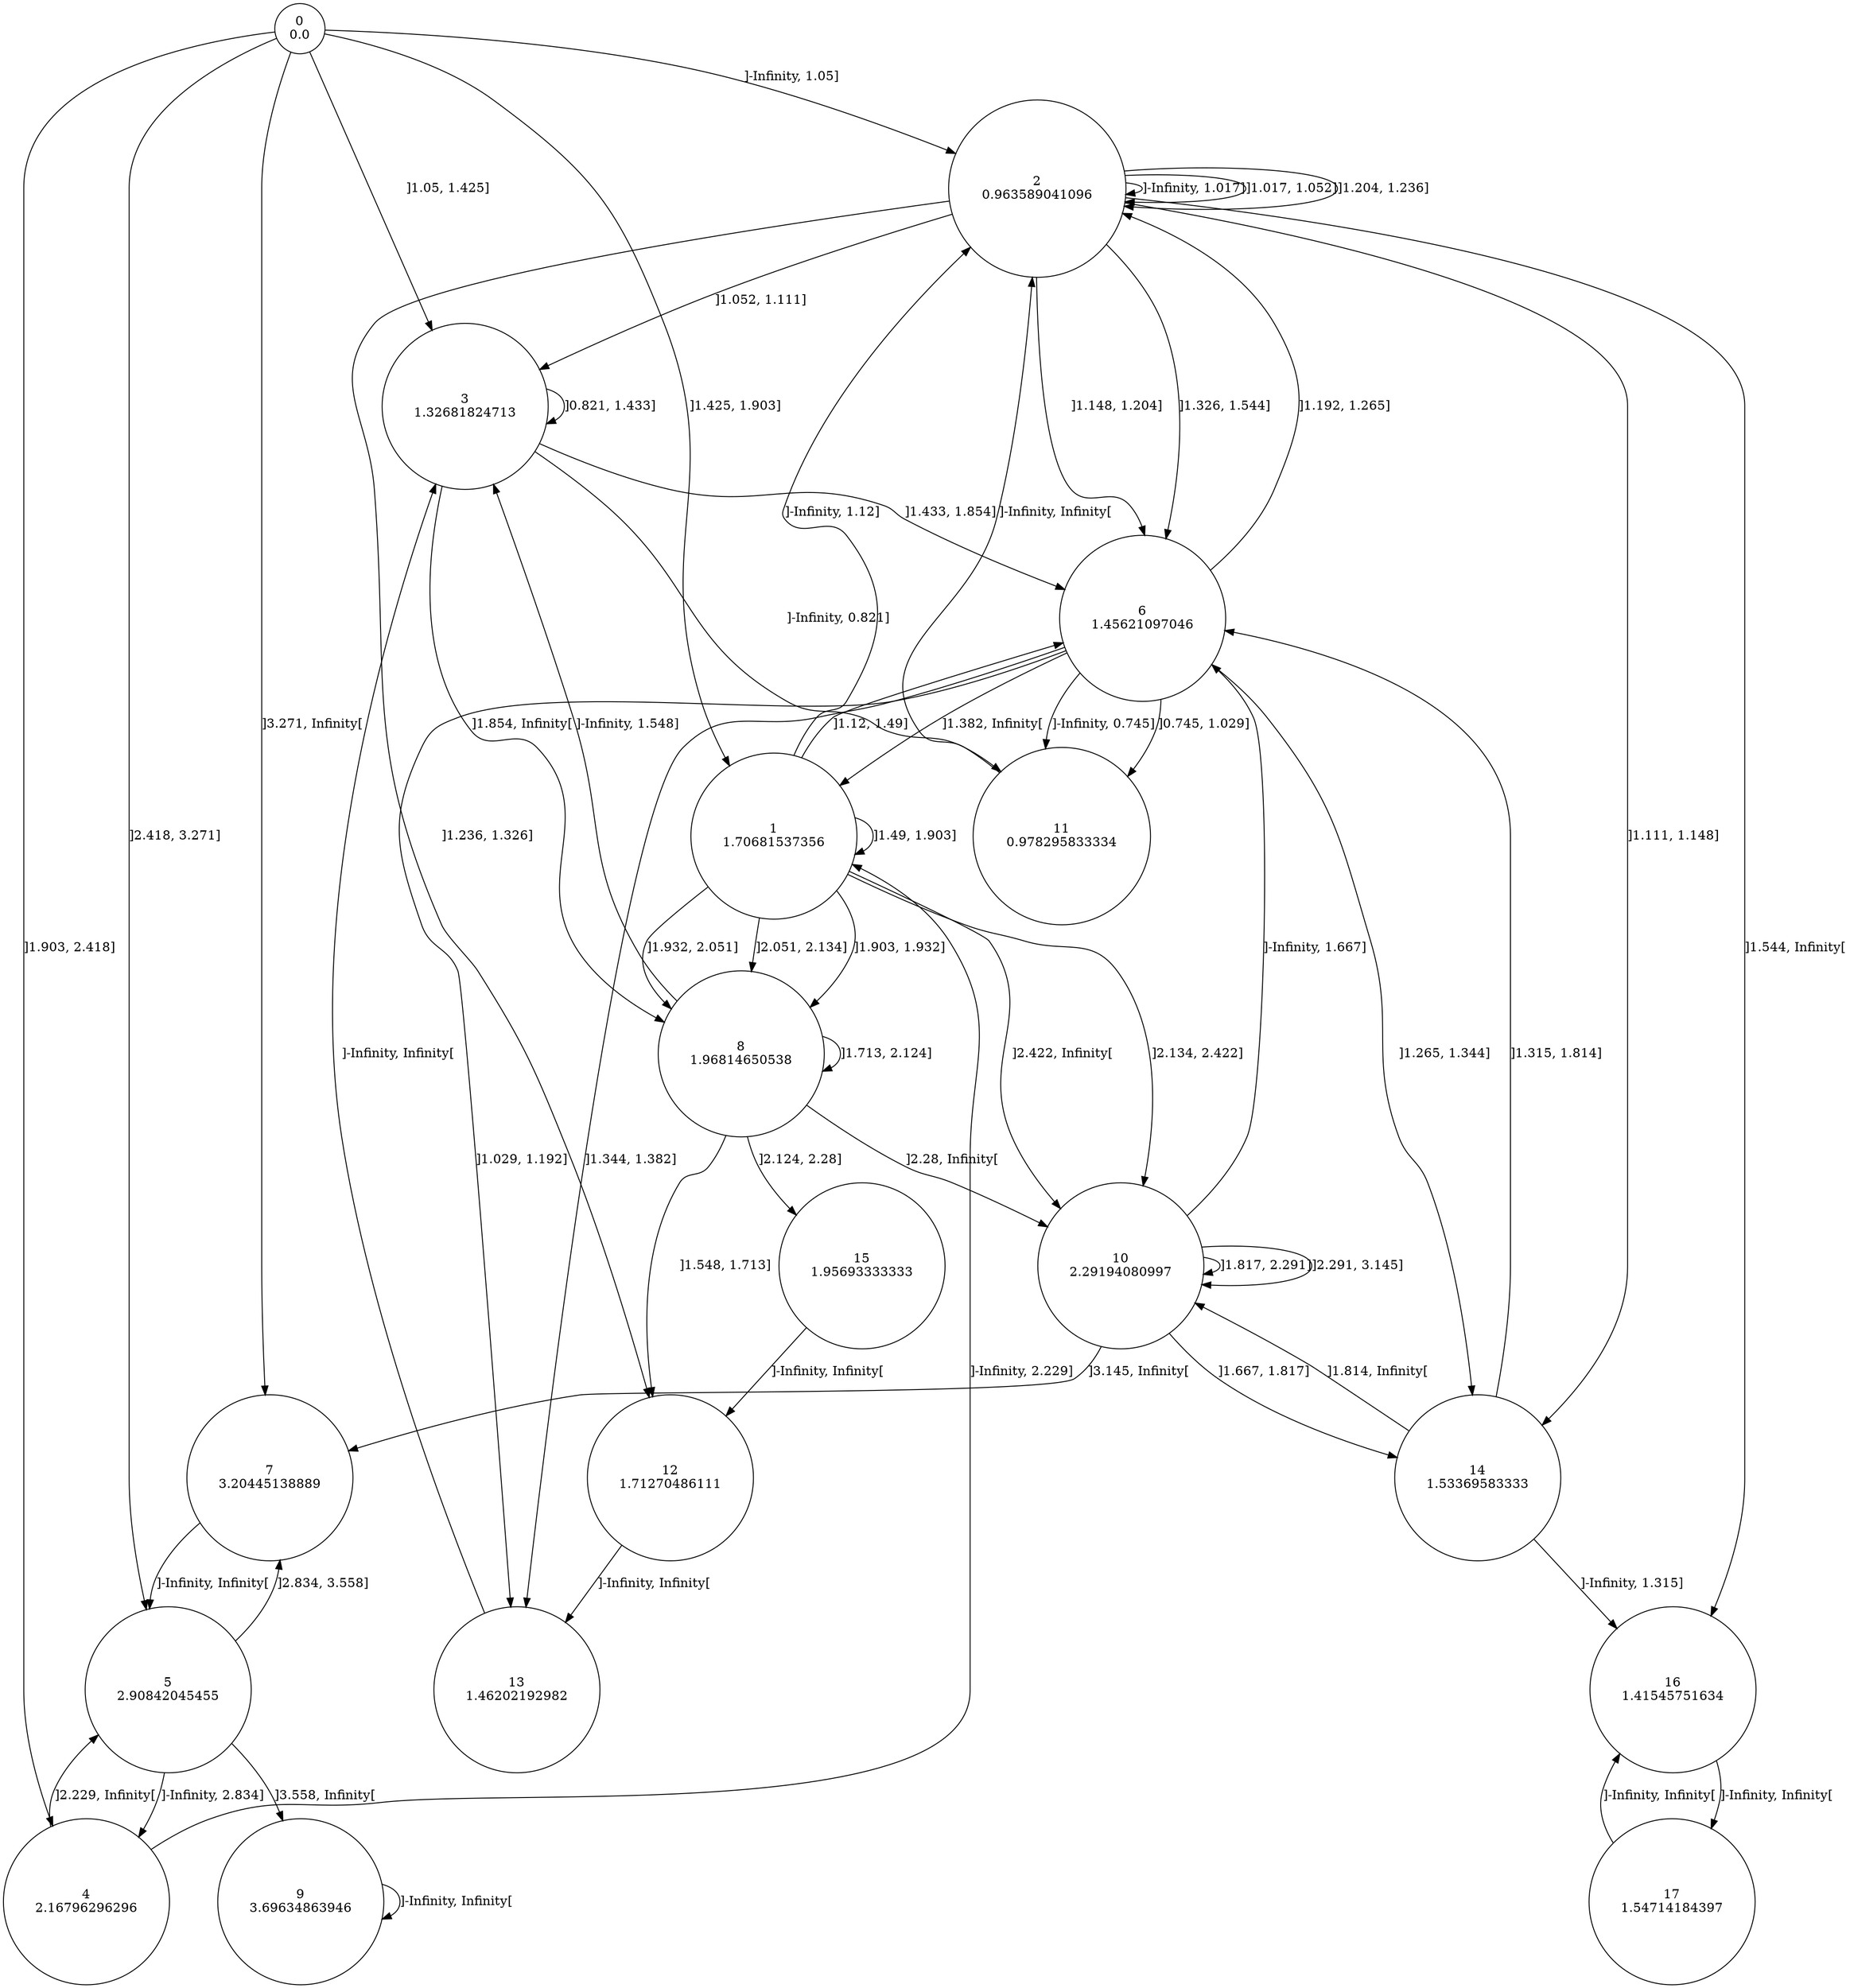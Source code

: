 digraph a {
0 [shape=circle, label="0\n0.0"];
	0 -> 2 [label="]-Infinity, 1.05]"];
	0 -> 3 [label="]1.05, 1.425]"];
	0 -> 1 [label="]1.425, 1.903]"];
	0 -> 4 [label="]1.903, 2.418]"];
	0 -> 5 [label="]2.418, 3.271]"];
	0 -> 7 [label="]3.271, Infinity["];
1 [shape=circle, label="1\n1.70681537356"];
	1 -> 2 [label="]-Infinity, 1.12]"];
	1 -> 6 [label="]1.12, 1.49]"];
	1 -> 1 [label="]1.49, 1.903]"];
	1 -> 8 [label="]1.903, 1.932]"];
	1 -> 8 [label="]1.932, 2.051]"];
	1 -> 8 [label="]2.051, 2.134]"];
	1 -> 10 [label="]2.134, 2.422]"];
	1 -> 10 [label="]2.422, Infinity["];
2 [shape=circle, label="2\n0.963589041096"];
	2 -> 2 [label="]-Infinity, 1.017]"];
	2 -> 2 [label="]1.017, 1.052]"];
	2 -> 3 [label="]1.052, 1.111]"];
	2 -> 14 [label="]1.111, 1.148]"];
	2 -> 6 [label="]1.148, 1.204]"];
	2 -> 2 [label="]1.204, 1.236]"];
	2 -> 12 [label="]1.236, 1.326]"];
	2 -> 6 [label="]1.326, 1.544]"];
	2 -> 16 [label="]1.544, Infinity["];
3 [shape=circle, label="3\n1.32681824713"];
	3 -> 11 [label="]-Infinity, 0.821]"];
	3 -> 3 [label="]0.821, 1.433]"];
	3 -> 6 [label="]1.433, 1.854]"];
	3 -> 8 [label="]1.854, Infinity["];
4 [shape=circle, label="4\n2.16796296296"];
	4 -> 1 [label="]-Infinity, 2.229]"];
	4 -> 5 [label="]2.229, Infinity["];
5 [shape=circle, label="5\n2.90842045455"];
	5 -> 4 [label="]-Infinity, 2.834]"];
	5 -> 7 [label="]2.834, 3.558]"];
	5 -> 9 [label="]3.558, Infinity["];
6 [shape=circle, label="6\n1.45621097046"];
	6 -> 11 [label="]-Infinity, 0.745]"];
	6 -> 11 [label="]0.745, 1.029]"];
	6 -> 13 [label="]1.029, 1.192]"];
	6 -> 2 [label="]1.192, 1.265]"];
	6 -> 14 [label="]1.265, 1.344]"];
	6 -> 13 [label="]1.344, 1.382]"];
	6 -> 1 [label="]1.382, Infinity["];
7 [shape=circle, label="7\n3.20445138889"];
	7 -> 5 [label="]-Infinity, Infinity["];
8 [shape=circle, label="8\n1.96814650538"];
	8 -> 3 [label="]-Infinity, 1.548]"];
	8 -> 12 [label="]1.548, 1.713]"];
	8 -> 8 [label="]1.713, 2.124]"];
	8 -> 15 [label="]2.124, 2.28]"];
	8 -> 10 [label="]2.28, Infinity["];
9 [shape=circle, label="9\n3.69634863946"];
	9 -> 9 [label="]-Infinity, Infinity["];
10 [shape=circle, label="10\n2.29194080997"];
	10 -> 6 [label="]-Infinity, 1.667]"];
	10 -> 14 [label="]1.667, 1.817]"];
	10 -> 10 [label="]1.817, 2.291]"];
	10 -> 10 [label="]2.291, 3.145]"];
	10 -> 7 [label="]3.145, Infinity["];
11 [shape=circle, label="11\n0.978295833334"];
	11 -> 2 [label="]-Infinity, Infinity["];
12 [shape=circle, label="12\n1.71270486111"];
	12 -> 13 [label="]-Infinity, Infinity["];
13 [shape=circle, label="13\n1.46202192982"];
	13 -> 3 [label="]-Infinity, Infinity["];
14 [shape=circle, label="14\n1.53369583333"];
	14 -> 16 [label="]-Infinity, 1.315]"];
	14 -> 6 [label="]1.315, 1.814]"];
	14 -> 10 [label="]1.814, Infinity["];
15 [shape=circle, label="15\n1.95693333333"];
	15 -> 12 [label="]-Infinity, Infinity["];
16 [shape=circle, label="16\n1.41545751634"];
	16 -> 17 [label="]-Infinity, Infinity["];
17 [shape=circle, label="17\n1.54714184397"];
	17 -> 16 [label="]-Infinity, Infinity["];
}